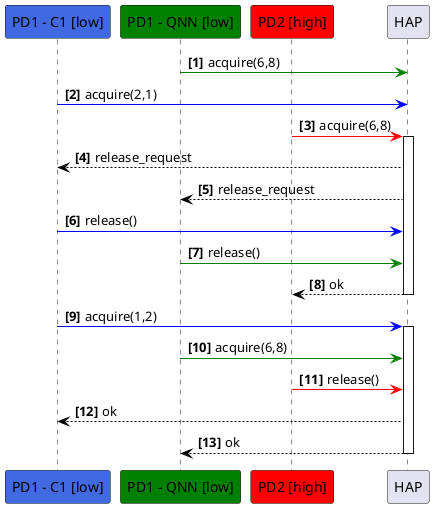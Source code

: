 @startuml

autonumber "<b>[#]"

participant "PD1 - C1 [low]"   as cv #royalblue
participant "PD1 - QNN [low]"  as qnn1 #green
participant "PD2 [high]"  as pd2 #red
participant "HAP"  as hap 

qnn1 -[#green]> hap: acquire(6,8)
cv -[#blue]> hap: acquire(2,1)

pd2 -[#red]> hap: acquire(6,8)
activate hap
hap --[#black]> cv: release_request
hap --[#black]> qnn1: release_request
cv -[#blue]> hap: release()
qnn1 -[#green]> hap: release()
hap --[#black]> pd2: ok
deactivate hap

cv -[#blue]> hap: acquire(1,2)
activate hap
qnn1 -[#green]> hap: acquire(6,8)
pd2 -[#red]> hap: release()
hap --[#black]> cv: ok
hap --[#black]> qnn1: ok
deactivate hap

@enduml

